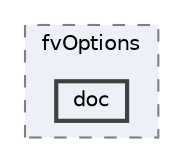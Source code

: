 digraph "src/fvOptions/doc"
{
 // LATEX_PDF_SIZE
  bgcolor="transparent";
  edge [fontname=Helvetica,fontsize=10,labelfontname=Helvetica,labelfontsize=10];
  node [fontname=Helvetica,fontsize=10,shape=box,height=0.2,width=0.4];
  compound=true
  subgraph clusterdir_3feeed9f14097927738cfbd9bcefd859 {
    graph [ bgcolor="#edf0f7", pencolor="grey50", label="fvOptions", fontname=Helvetica,fontsize=10 style="filled,dashed", URL="dir_3feeed9f14097927738cfbd9bcefd859.html",tooltip=""]
  dir_2c4a6fa156e1bfb3f220191cb85bc379 [label="doc", fillcolor="#edf0f7", color="grey25", style="filled,bold", URL="dir_2c4a6fa156e1bfb3f220191cb85bc379.html",tooltip=""];
  }
}
